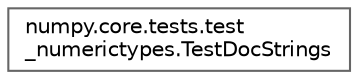digraph "Graphical Class Hierarchy"
{
 // LATEX_PDF_SIZE
  bgcolor="transparent";
  edge [fontname=Helvetica,fontsize=10,labelfontname=Helvetica,labelfontsize=10];
  node [fontname=Helvetica,fontsize=10,shape=box,height=0.2,width=0.4];
  rankdir="LR";
  Node0 [id="Node000000",label="numpy.core.tests.test\l_numerictypes.TestDocStrings",height=0.2,width=0.4,color="grey40", fillcolor="white", style="filled",URL="$d2/d9d/classnumpy_1_1core_1_1tests_1_1test__numerictypes_1_1TestDocStrings.html",tooltip=" "];
}
